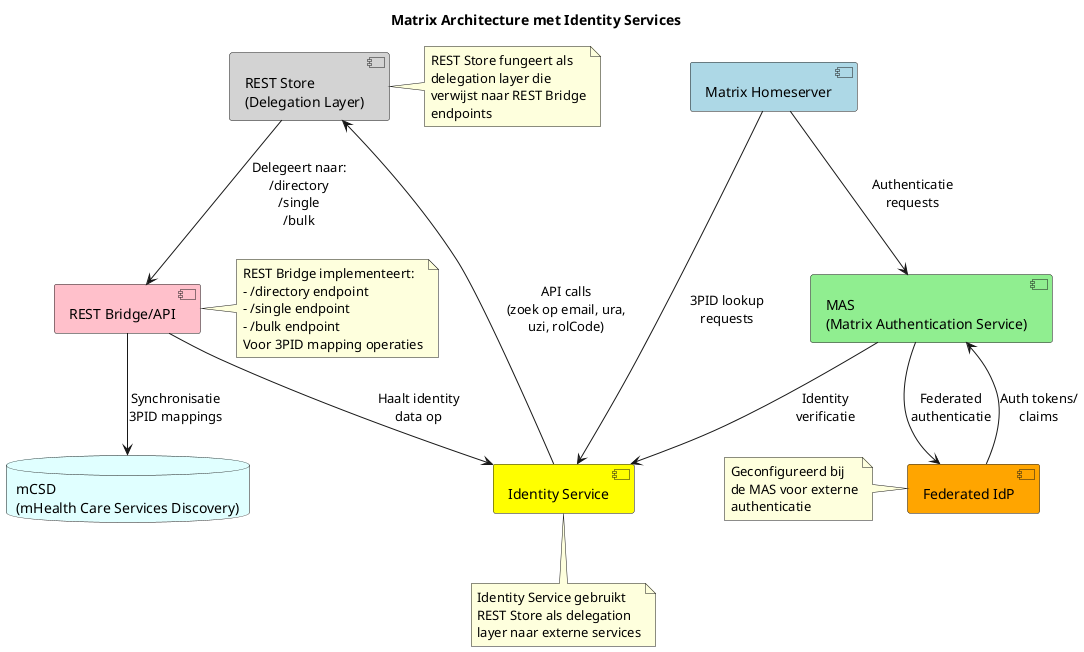 @startuml 3pids
title Matrix Architecture met Identity Services

' Define components
component "Matrix Homeserver" as MHS #lightblue
component "MAS\n(Matrix Authentication Service)" as MAS #lightgreen
component "Federated IdP" as FIdP #orange
component "Identity Service" as IS #yellow
component "REST Store\n(Delegation Layer)" as RS #lightgray
component "REST Bridge/API" as RB #pink
database "mCSD\n(mHealth Care Services Discovery)" as mCSD #lightcyan

' Define relationships
MHS --> MAS : "Authenticatie\nrequests"
MAS --> FIdP : "Federated\nauthenticatie"
FIdP --> MAS : "Auth tokens/\nclaims"
IS --> RS : "API calls\n(zoek op email, ura,\nuzi, rolCode)"
RS --> RB : "Delegeert naar:\n/directory\n/single\n/bulk"
RB --> IS : "Haalt identity\ndata op"
RB --> mCSD : "Synchronisatie\n3PID mappings"
MAS --> IS : "Identity\nverificatie"
MHS --> IS : "3PID lookup\nrequests"

' Add notes
note right of RS
  REST Store fungeert als
  delegation layer die
  verwijst naar REST Bridge
  endpoints
end note

note right of RB
  REST Bridge implementeert:
  - /directory endpoint
  - /single endpoint
  - /bulk endpoint
  Voor 3PID mapping operaties
end note

note left of FIdP
  Geconfigureerd bij
  de MAS voor externe
  authenticatie
end note

note bottom of IS
  Identity Service gebruikt
  REST Store als delegation
  layer naar externe services
end note

@enduml
